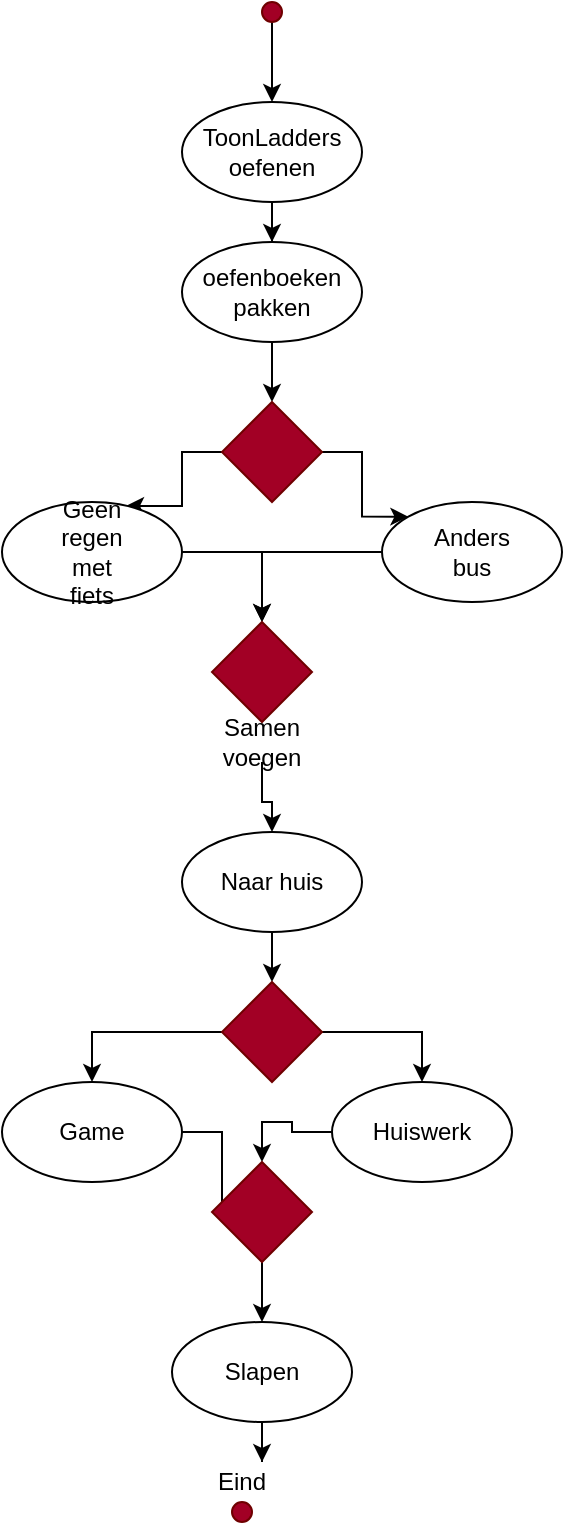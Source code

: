 <mxfile version="13.2.4"><diagram id="prtHgNgQTEPvFCAcTncT" name="Page-1"><mxGraphModel dx="1673" dy="896" grid="1" gridSize="10" guides="1" tooltips="1" connect="1" arrows="1" fold="1" page="1" pageScale="1" pageWidth="827" pageHeight="1169" math="0" shadow="0"><root><mxCell id="0"/><mxCell id="1" parent="0"/><mxCell id="iymHUG8LlcV9BnvaQKCO-11" style="edgeStyle=orthogonalEdgeStyle;rounded=0;orthogonalLoop=1;jettySize=auto;html=1;entryX=0.5;entryY=0;entryDx=0;entryDy=0;" parent="1" source="iymHUG8LlcV9BnvaQKCO-3" target="iymHUG8LlcV9BnvaQKCO-5" edge="1"><mxGeometry relative="1" as="geometry"/></mxCell><mxCell id="iymHUG8LlcV9BnvaQKCO-3" value="" style="ellipse;whiteSpace=wrap;html=1;fillColor=#a20025;strokeColor=#6F0000;fontColor=#ffffff;" parent="1" vertex="1"><mxGeometry x="230" y="170" width="10" height="10" as="geometry"/></mxCell><mxCell id="iymHUG8LlcV9BnvaQKCO-15" style="edgeStyle=orthogonalEdgeStyle;rounded=0;orthogonalLoop=1;jettySize=auto;html=1;" parent="1" source="iymHUG8LlcV9BnvaQKCO-5" target="iymHUG8LlcV9BnvaQKCO-13" edge="1"><mxGeometry relative="1" as="geometry"/></mxCell><mxCell id="iymHUG8LlcV9BnvaQKCO-5" value="" style="ellipse;whiteSpace=wrap;html=1;" parent="1" vertex="1"><mxGeometry x="190" y="220" width="90" height="50" as="geometry"/></mxCell><mxCell id="iymHUG8LlcV9BnvaQKCO-6" value="ToonLadders oefenen" style="text;html=1;strokeColor=none;fillColor=none;align=center;verticalAlign=middle;whiteSpace=wrap;rounded=0;" parent="1" vertex="1"><mxGeometry x="215" y="235" width="40" height="20" as="geometry"/></mxCell><mxCell id="zD53KMKs2Eom4Y17c8V3-3" style="edgeStyle=orthogonalEdgeStyle;rounded=0;orthogonalLoop=1;jettySize=auto;html=1;entryX=0.5;entryY=0;entryDx=0;entryDy=0;" edge="1" parent="1" source="iymHUG8LlcV9BnvaQKCO-13"><mxGeometry relative="1" as="geometry"><mxPoint x="235" y="370" as="targetPoint"/></mxGeometry></mxCell><mxCell id="iymHUG8LlcV9BnvaQKCO-13" value="" style="ellipse;whiteSpace=wrap;html=1;" parent="1" vertex="1"><mxGeometry x="190" y="290" width="90" height="50" as="geometry"/></mxCell><mxCell id="iymHUG8LlcV9BnvaQKCO-14" value="oefenboeken pakken" style="text;html=1;strokeColor=none;fillColor=none;align=center;verticalAlign=middle;whiteSpace=wrap;rounded=0;" parent="1" vertex="1"><mxGeometry x="215" y="305" width="40" height="20" as="geometry"/></mxCell><mxCell id="zD53KMKs2Eom4Y17c8V3-6" style="edgeStyle=orthogonalEdgeStyle;rounded=0;orthogonalLoop=1;jettySize=auto;html=1;entryX=0.689;entryY=0.04;entryDx=0;entryDy=0;entryPerimeter=0;" edge="1" parent="1" source="zD53KMKs2Eom4Y17c8V3-4" target="zD53KMKs2Eom4Y17c8V3-5"><mxGeometry relative="1" as="geometry"/></mxCell><mxCell id="zD53KMKs2Eom4Y17c8V3-8" style="edgeStyle=orthogonalEdgeStyle;rounded=0;orthogonalLoop=1;jettySize=auto;html=1;entryX=0;entryY=0;entryDx=0;entryDy=0;" edge="1" parent="1" source="zD53KMKs2Eom4Y17c8V3-4" target="zD53KMKs2Eom4Y17c8V3-7"><mxGeometry relative="1" as="geometry"/></mxCell><mxCell id="zD53KMKs2Eom4Y17c8V3-4" value="" style="rhombus;whiteSpace=wrap;html=1;fillColor=#a20025;strokeColor=#6F0000;fontColor=#ffffff;" vertex="1" parent="1"><mxGeometry x="210" y="370" width="50" height="50" as="geometry"/></mxCell><mxCell id="zD53KMKs2Eom4Y17c8V3-10" style="edgeStyle=orthogonalEdgeStyle;rounded=0;orthogonalLoop=1;jettySize=auto;html=1;entryX=0.5;entryY=0;entryDx=0;entryDy=0;" edge="1" parent="1" source="zD53KMKs2Eom4Y17c8V3-5" target="zD53KMKs2Eom4Y17c8V3-9"><mxGeometry relative="1" as="geometry"/></mxCell><mxCell id="zD53KMKs2Eom4Y17c8V3-5" value="" style="ellipse;whiteSpace=wrap;html=1;" vertex="1" parent="1"><mxGeometry x="100" y="420" width="90" height="50" as="geometry"/></mxCell><mxCell id="zD53KMKs2Eom4Y17c8V3-11" style="edgeStyle=orthogonalEdgeStyle;rounded=0;orthogonalLoop=1;jettySize=auto;html=1;entryX=0.5;entryY=0;entryDx=0;entryDy=0;" edge="1" parent="1" source="zD53KMKs2Eom4Y17c8V3-7" target="zD53KMKs2Eom4Y17c8V3-9"><mxGeometry relative="1" as="geometry"/></mxCell><mxCell id="zD53KMKs2Eom4Y17c8V3-7" value="" style="ellipse;whiteSpace=wrap;html=1;" vertex="1" parent="1"><mxGeometry x="290" y="420" width="90" height="50" as="geometry"/></mxCell><mxCell id="zD53KMKs2Eom4Y17c8V3-9" value="" style="rhombus;whiteSpace=wrap;html=1;fillColor=#a20025;strokeColor=#6F0000;fontColor=#ffffff;" vertex="1" parent="1"><mxGeometry x="205" y="480" width="50" height="50" as="geometry"/></mxCell><mxCell id="zD53KMKs2Eom4Y17c8V3-12" value="Geen regen met fiets" style="text;html=1;strokeColor=none;fillColor=none;align=center;verticalAlign=middle;whiteSpace=wrap;rounded=0;" vertex="1" parent="1"><mxGeometry x="125" y="435" width="40" height="20" as="geometry"/></mxCell><mxCell id="zD53KMKs2Eom4Y17c8V3-13" value="Anders bus" style="text;html=1;strokeColor=none;fillColor=none;align=center;verticalAlign=middle;whiteSpace=wrap;rounded=0;" vertex="1" parent="1"><mxGeometry x="315" y="435" width="40" height="20" as="geometry"/></mxCell><mxCell id="zD53KMKs2Eom4Y17c8V3-20" style="edgeStyle=orthogonalEdgeStyle;rounded=0;orthogonalLoop=1;jettySize=auto;html=1;entryX=0.5;entryY=0;entryDx=0;entryDy=0;" edge="1" parent="1" source="zD53KMKs2Eom4Y17c8V3-14" target="zD53KMKs2Eom4Y17c8V3-19"><mxGeometry relative="1" as="geometry"/></mxCell><mxCell id="zD53KMKs2Eom4Y17c8V3-14" value="Samen voegen" style="text;html=1;strokeColor=none;fillColor=none;align=center;verticalAlign=middle;whiteSpace=wrap;rounded=0;" vertex="1" parent="1"><mxGeometry x="210" y="530" width="40" height="20" as="geometry"/></mxCell><mxCell id="zD53KMKs2Eom4Y17c8V3-23" style="edgeStyle=orthogonalEdgeStyle;rounded=0;orthogonalLoop=1;jettySize=auto;html=1;entryX=0.5;entryY=0;entryDx=0;entryDy=0;" edge="1" parent="1" source="zD53KMKs2Eom4Y17c8V3-19" target="zD53KMKs2Eom4Y17c8V3-22"><mxGeometry relative="1" as="geometry"/></mxCell><mxCell id="zD53KMKs2Eom4Y17c8V3-19" value="Naar huis" style="ellipse;whiteSpace=wrap;html=1;" vertex="1" parent="1"><mxGeometry x="190" y="585" width="90" height="50" as="geometry"/></mxCell><mxCell id="zD53KMKs2Eom4Y17c8V3-29" style="edgeStyle=orthogonalEdgeStyle;rounded=0;orthogonalLoop=1;jettySize=auto;html=1;entryX=0;entryY=0.5;entryDx=0;entryDy=0;" edge="1" parent="1" source="zD53KMKs2Eom4Y17c8V3-21" target="zD53KMKs2Eom4Y17c8V3-28"><mxGeometry relative="1" as="geometry"/></mxCell><mxCell id="zD53KMKs2Eom4Y17c8V3-21" value="Game" style="ellipse;whiteSpace=wrap;html=1;" vertex="1" parent="1"><mxGeometry x="100" y="710" width="90" height="50" as="geometry"/></mxCell><mxCell id="zD53KMKs2Eom4Y17c8V3-25" style="edgeStyle=orthogonalEdgeStyle;rounded=0;orthogonalLoop=1;jettySize=auto;html=1;entryX=0.5;entryY=0;entryDx=0;entryDy=0;" edge="1" parent="1" source="zD53KMKs2Eom4Y17c8V3-22" target="zD53KMKs2Eom4Y17c8V3-21"><mxGeometry relative="1" as="geometry"/></mxCell><mxCell id="zD53KMKs2Eom4Y17c8V3-27" style="edgeStyle=orthogonalEdgeStyle;rounded=0;orthogonalLoop=1;jettySize=auto;html=1;entryX=0.5;entryY=0;entryDx=0;entryDy=0;" edge="1" parent="1" source="zD53KMKs2Eom4Y17c8V3-22" target="zD53KMKs2Eom4Y17c8V3-26"><mxGeometry relative="1" as="geometry"/></mxCell><mxCell id="zD53KMKs2Eom4Y17c8V3-22" value="" style="rhombus;whiteSpace=wrap;html=1;fillColor=#a20025;strokeColor=#6F0000;fontColor=#ffffff;" vertex="1" parent="1"><mxGeometry x="210" y="660" width="50" height="50" as="geometry"/></mxCell><mxCell id="zD53KMKs2Eom4Y17c8V3-30" style="edgeStyle=orthogonalEdgeStyle;rounded=0;orthogonalLoop=1;jettySize=auto;html=1;entryX=0.5;entryY=0;entryDx=0;entryDy=0;" edge="1" parent="1" source="zD53KMKs2Eom4Y17c8V3-26" target="zD53KMKs2Eom4Y17c8V3-28"><mxGeometry relative="1" as="geometry"/></mxCell><mxCell id="zD53KMKs2Eom4Y17c8V3-26" value="Huiswerk" style="ellipse;whiteSpace=wrap;html=1;" vertex="1" parent="1"><mxGeometry x="265" y="710" width="90" height="50" as="geometry"/></mxCell><mxCell id="zD53KMKs2Eom4Y17c8V3-33" style="edgeStyle=orthogonalEdgeStyle;rounded=0;orthogonalLoop=1;jettySize=auto;html=1;entryX=0.5;entryY=0;entryDx=0;entryDy=0;" edge="1" parent="1" source="zD53KMKs2Eom4Y17c8V3-28" target="zD53KMKs2Eom4Y17c8V3-31"><mxGeometry relative="1" as="geometry"/></mxCell><mxCell id="zD53KMKs2Eom4Y17c8V3-28" value="" style="rhombus;whiteSpace=wrap;html=1;fillColor=#a20025;strokeColor=#6F0000;fontColor=#ffffff;" vertex="1" parent="1"><mxGeometry x="205" y="750" width="50" height="50" as="geometry"/></mxCell><mxCell id="zD53KMKs2Eom4Y17c8V3-37" style="edgeStyle=orthogonalEdgeStyle;rounded=0;orthogonalLoop=1;jettySize=auto;html=1;entryX=0.75;entryY=0;entryDx=0;entryDy=0;" edge="1" parent="1" source="zD53KMKs2Eom4Y17c8V3-31" target="zD53KMKs2Eom4Y17c8V3-36"><mxGeometry relative="1" as="geometry"/></mxCell><mxCell id="zD53KMKs2Eom4Y17c8V3-31" value="Slapen" style="ellipse;whiteSpace=wrap;html=1;" vertex="1" parent="1"><mxGeometry x="185" y="830" width="90" height="50" as="geometry"/></mxCell><mxCell id="zD53KMKs2Eom4Y17c8V3-35" value="" style="ellipse;whiteSpace=wrap;html=1;fillColor=#a20025;strokeColor=#6F0000;fontColor=#ffffff;" vertex="1" parent="1"><mxGeometry x="215" y="920" width="10" height="10" as="geometry"/></mxCell><mxCell id="zD53KMKs2Eom4Y17c8V3-36" value="Eind" style="text;html=1;strokeColor=none;fillColor=none;align=center;verticalAlign=middle;whiteSpace=wrap;rounded=0;" vertex="1" parent="1"><mxGeometry x="200" y="900" width="40" height="20" as="geometry"/></mxCell></root></mxGraphModel></diagram></mxfile>